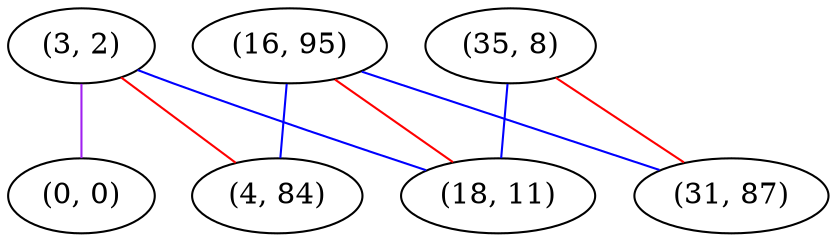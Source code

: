 graph "" {
"(3, 2)";
"(0, 0)";
"(16, 95)";
"(35, 8)";
"(31, 87)";
"(4, 84)";
"(18, 11)";
"(3, 2)" -- "(4, 84)"  [color=red, key=0, weight=1];
"(3, 2)" -- "(18, 11)"  [color=blue, key=0, weight=3];
"(3, 2)" -- "(0, 0)"  [color=purple, key=0, weight=4];
"(16, 95)" -- "(4, 84)"  [color=blue, key=0, weight=3];
"(16, 95)" -- "(18, 11)"  [color=red, key=0, weight=1];
"(16, 95)" -- "(31, 87)"  [color=blue, key=0, weight=3];
"(35, 8)" -- "(18, 11)"  [color=blue, key=0, weight=3];
"(35, 8)" -- "(31, 87)"  [color=red, key=0, weight=1];
}

